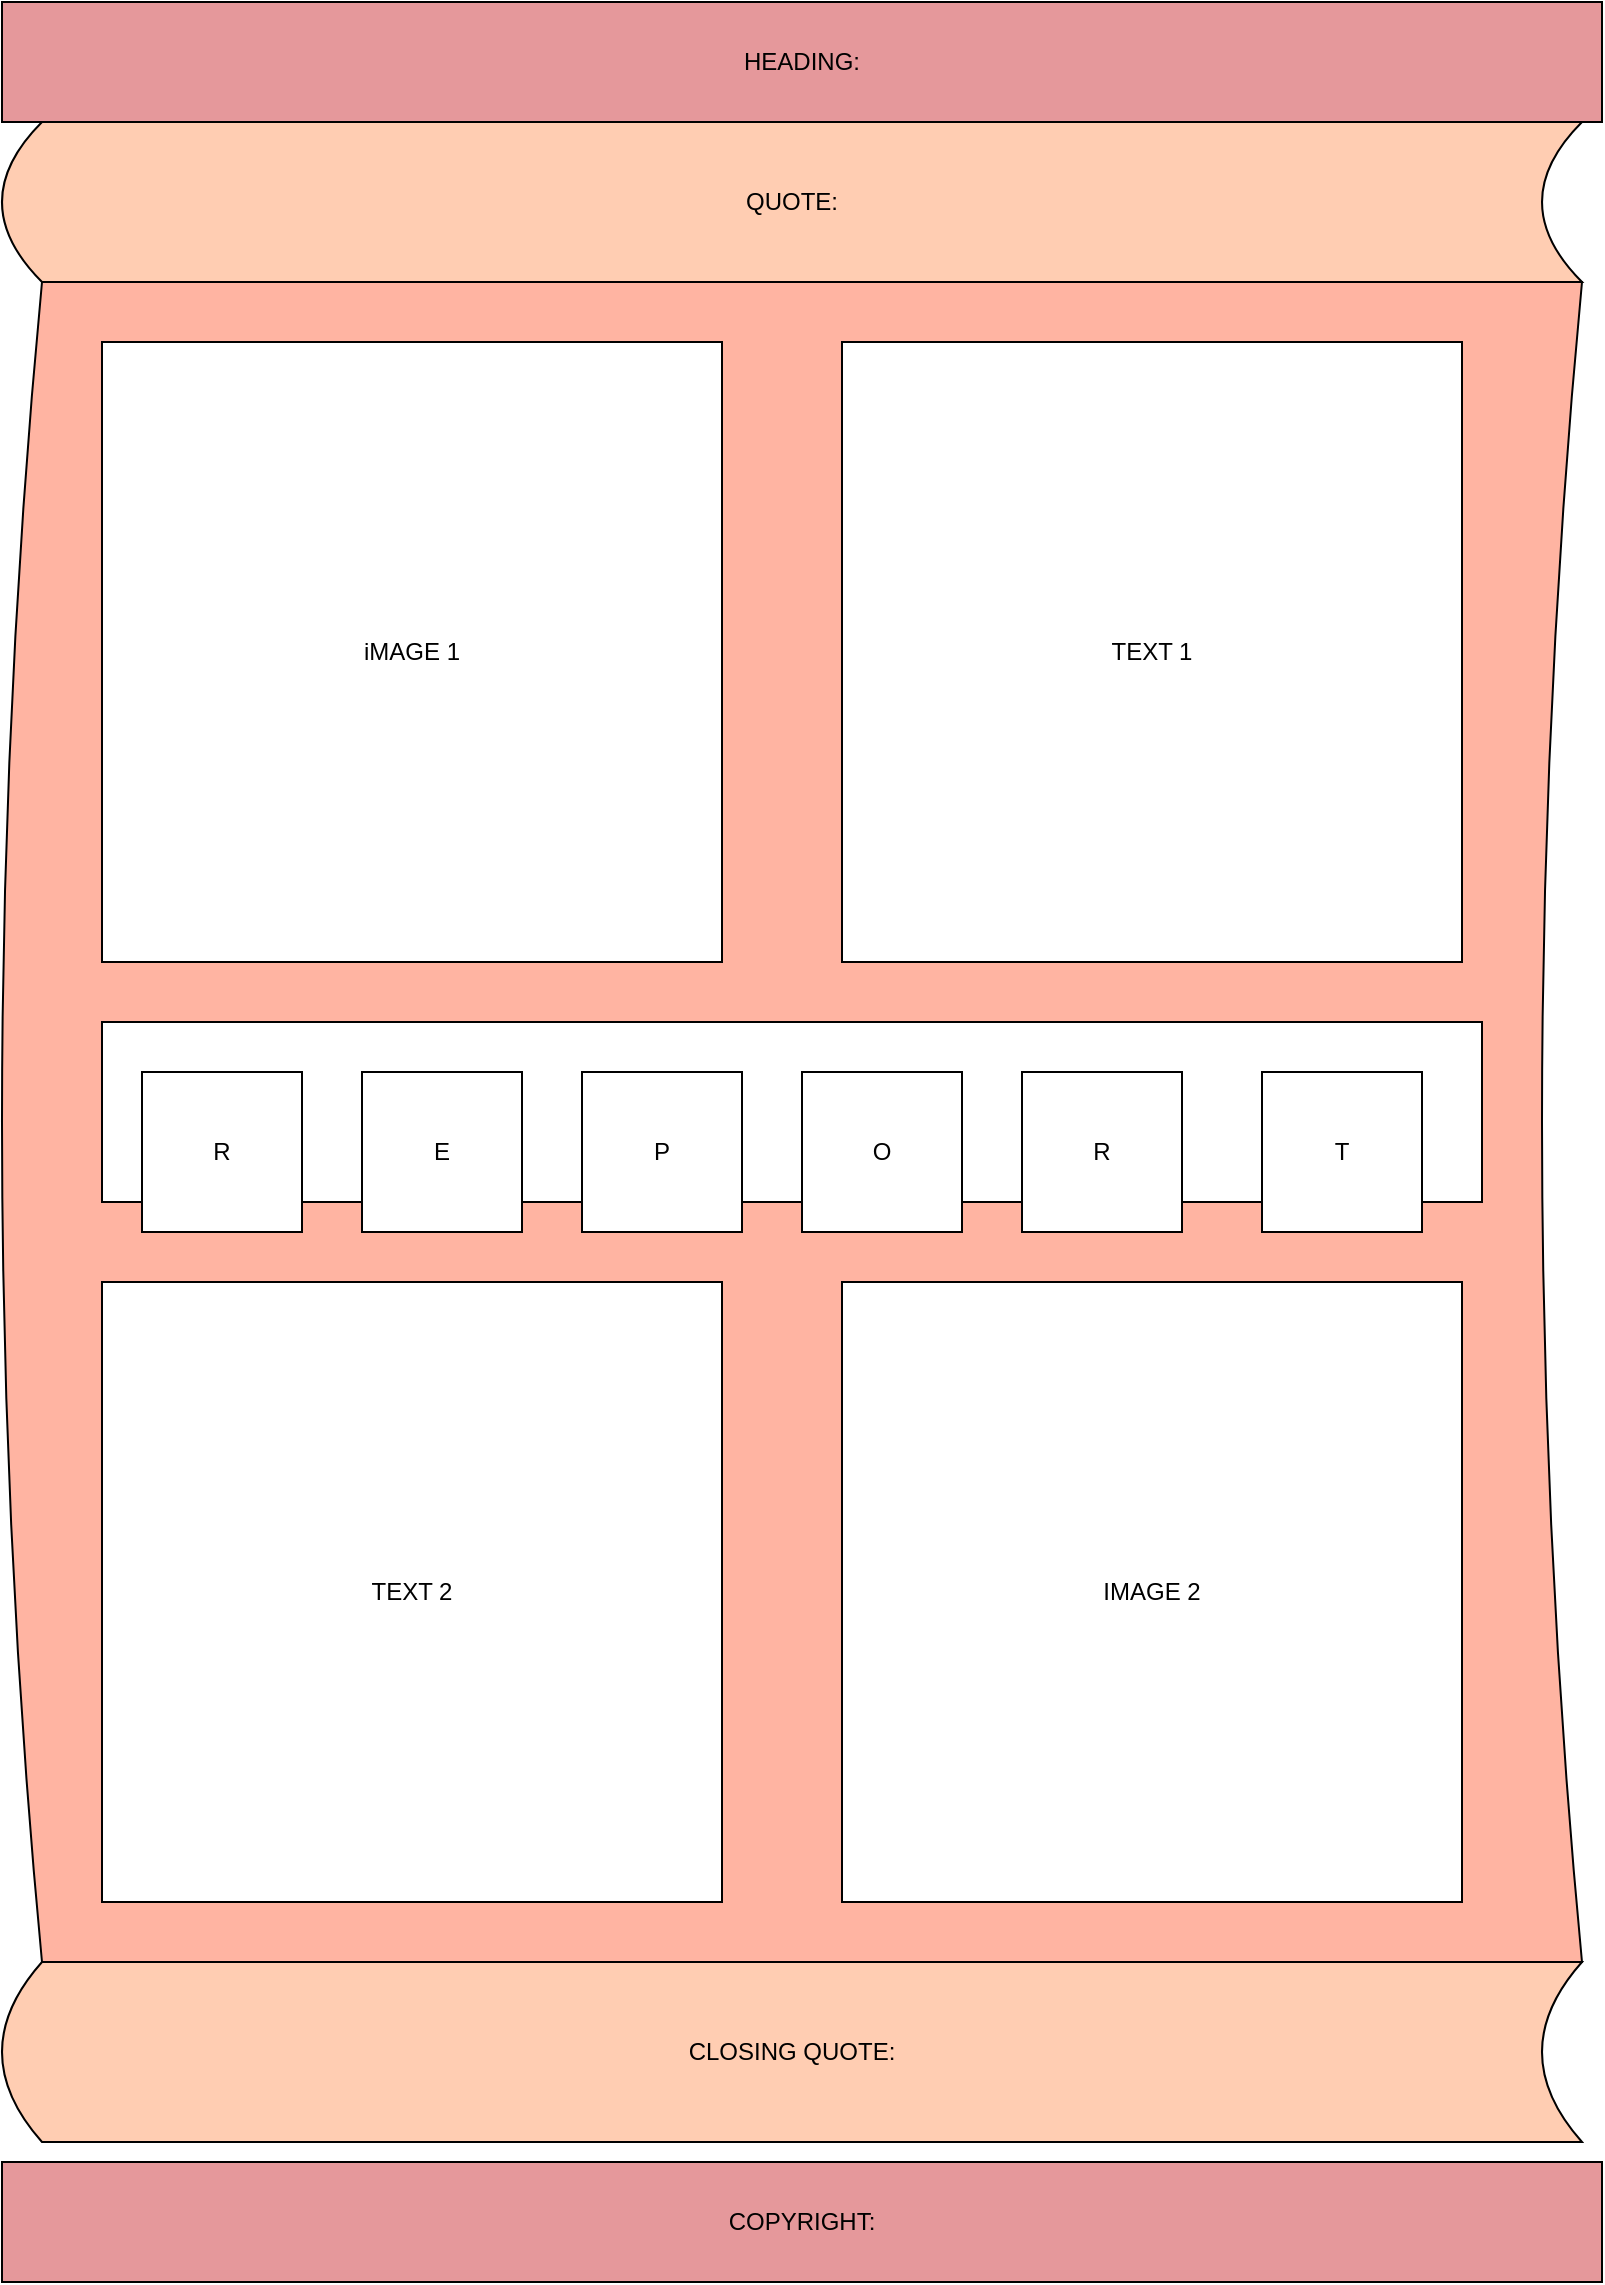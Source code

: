 <mxfile version="26.2.14">
  <diagram name="Page-1" id="xfwtmB_r5otBxllYIoDd">
    <mxGraphModel grid="1" page="1" gridSize="10" guides="1" tooltips="1" connect="1" arrows="1" fold="1" pageScale="1" pageWidth="827" pageHeight="1169" math="0" shadow="0">
      <root>
        <mxCell id="0" />
        <mxCell id="1" parent="0" />
        <mxCell id="nYJ28J6W1D257a7R_mj9-1" value="HEADING:" style="rounded=0;whiteSpace=wrap;html=1;fillColor=#E5989B;" vertex="1" parent="1">
          <mxGeometry x="10" y="10" width="800" height="60" as="geometry" />
        </mxCell>
        <mxCell id="nYJ28J6W1D257a7R_mj9-3" value="QUOTE:" style="shape=dataStorage;whiteSpace=wrap;html=1;fixedSize=1;fillColor=#FFCDB2;" vertex="1" parent="1">
          <mxGeometry x="10" y="70" width="790" height="80" as="geometry" />
        </mxCell>
        <mxCell id="nYJ28J6W1D257a7R_mj9-5" value="" style="shape=dataStorage;whiteSpace=wrap;html=1;fixedSize=1;fillColor=#FFB4A2;" vertex="1" parent="1">
          <mxGeometry x="10" y="150" width="790" height="840" as="geometry" />
        </mxCell>
        <mxCell id="nYJ28J6W1D257a7R_mj9-6" value="CLOSING QUOTE:" style="shape=dataStorage;whiteSpace=wrap;html=1;fixedSize=1;fillColor=#FFCDB2;" vertex="1" parent="1">
          <mxGeometry x="10" y="990" width="790" height="90" as="geometry" />
        </mxCell>
        <mxCell id="nYJ28J6W1D257a7R_mj9-7" value="iMAGE 1" style="whiteSpace=wrap;html=1;aspect=fixed;" vertex="1" parent="1">
          <mxGeometry x="60" y="180" width="310" height="310" as="geometry" />
        </mxCell>
        <mxCell id="nYJ28J6W1D257a7R_mj9-8" value="TEXT 1" style="whiteSpace=wrap;html=1;aspect=fixed;" vertex="1" parent="1">
          <mxGeometry x="430" y="180" width="310" height="310" as="geometry" />
        </mxCell>
        <mxCell id="nYJ28J6W1D257a7R_mj9-9" value="" style="rounded=0;whiteSpace=wrap;html=1;" vertex="1" parent="1">
          <mxGeometry x="60" y="520" width="690" height="90" as="geometry" />
        </mxCell>
        <mxCell id="nYJ28J6W1D257a7R_mj9-10" value="R" style="whiteSpace=wrap;html=1;aspect=fixed;" vertex="1" parent="1">
          <mxGeometry x="80" y="545" width="80" height="80" as="geometry" />
        </mxCell>
        <mxCell id="TBa_iNIOxGxpVTpAMMoI-1" value="E" style="whiteSpace=wrap;html=1;aspect=fixed;" vertex="1" parent="1">
          <mxGeometry x="190" y="545" width="80" height="80" as="geometry" />
        </mxCell>
        <mxCell id="TBa_iNIOxGxpVTpAMMoI-2" value="P" style="whiteSpace=wrap;html=1;aspect=fixed;" vertex="1" parent="1">
          <mxGeometry x="300" y="545" width="80" height="80" as="geometry" />
        </mxCell>
        <mxCell id="TBa_iNIOxGxpVTpAMMoI-3" value="O" style="whiteSpace=wrap;html=1;aspect=fixed;" vertex="1" parent="1">
          <mxGeometry x="410" y="545" width="80" height="80" as="geometry" />
        </mxCell>
        <mxCell id="TBa_iNIOxGxpVTpAMMoI-4" value="R" style="whiteSpace=wrap;html=1;aspect=fixed;" vertex="1" parent="1">
          <mxGeometry x="520" y="545" width="80" height="80" as="geometry" />
        </mxCell>
        <mxCell id="TBa_iNIOxGxpVTpAMMoI-5" value="T" style="whiteSpace=wrap;html=1;aspect=fixed;" vertex="1" parent="1">
          <mxGeometry x="640" y="545" width="80" height="80" as="geometry" />
        </mxCell>
        <mxCell id="TBa_iNIOxGxpVTpAMMoI-6" value="TEXT 2" style="whiteSpace=wrap;html=1;aspect=fixed;" vertex="1" parent="1">
          <mxGeometry x="60" y="650" width="310" height="310" as="geometry" />
        </mxCell>
        <mxCell id="TBa_iNIOxGxpVTpAMMoI-7" value="IMAGE 2" style="whiteSpace=wrap;html=1;aspect=fixed;" vertex="1" parent="1">
          <mxGeometry x="430" y="650" width="310" height="310" as="geometry" />
        </mxCell>
        <mxCell id="TBa_iNIOxGxpVTpAMMoI-8" value="COPYRIGHT:" style="rounded=0;whiteSpace=wrap;html=1;fillColor=#E5989B;" vertex="1" parent="1">
          <mxGeometry x="10" y="1090" width="800" height="60" as="geometry" />
        </mxCell>
      </root>
    </mxGraphModel>
  </diagram>
</mxfile>
